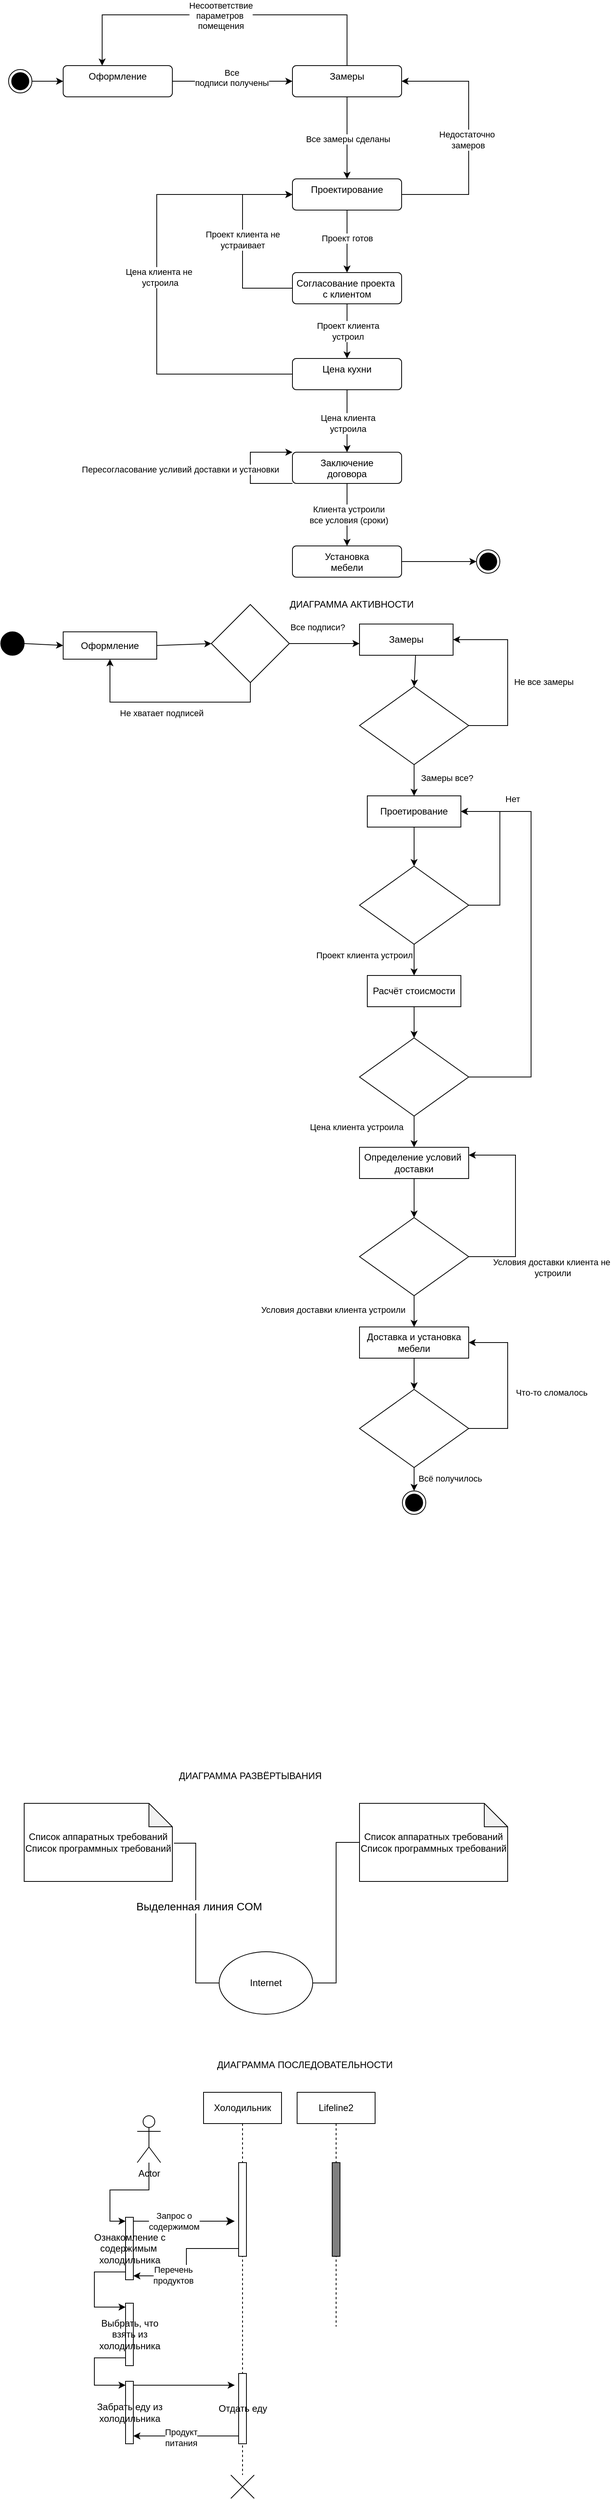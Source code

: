 <mxfile version="24.2.3" type="device">
  <diagram name="Page-1" id="kabk_ZEGPfQJeZm6SthF">
    <mxGraphModel dx="1195" dy="650" grid="1" gridSize="10" guides="1" tooltips="1" connect="1" arrows="1" fold="1" page="1" pageScale="1" pageWidth="827" pageHeight="1169" math="0" shadow="0">
      <root>
        <mxCell id="0" />
        <mxCell id="1" parent="0" />
        <mxCell id="x63BE_PiIi5GWKOGyx0I-18" style="edgeStyle=none;rounded=0;orthogonalLoop=1;jettySize=auto;html=1;exitX=1;exitY=0.5;exitDx=0;exitDy=0;entryX=0;entryY=0.5;entryDx=0;entryDy=0;" parent="1" source="x63BE_PiIi5GWKOGyx0I-16" target="x63BE_PiIi5GWKOGyx0I-17" edge="1">
          <mxGeometry relative="1" as="geometry" />
        </mxCell>
        <mxCell id="x63BE_PiIi5GWKOGyx0I-16" value="" style="ellipse;html=1;shape=endState;fillColor=strokeColor;" parent="1" vertex="1">
          <mxGeometry x="50" y="160" width="30" height="30" as="geometry" />
        </mxCell>
        <mxCell id="x63BE_PiIi5GWKOGyx0I-20" style="edgeStyle=none;rounded=0;orthogonalLoop=1;jettySize=auto;html=1;exitX=1;exitY=0.5;exitDx=0;exitDy=0;entryX=0;entryY=0.5;entryDx=0;entryDy=0;" parent="1" source="x63BE_PiIi5GWKOGyx0I-17" target="x63BE_PiIi5GWKOGyx0I-19" edge="1">
          <mxGeometry relative="1" as="geometry" />
        </mxCell>
        <mxCell id="x63BE_PiIi5GWKOGyx0I-21" value="Все&lt;div&gt;подписи получены&lt;/div&gt;&lt;div&gt;&lt;br&gt;&lt;/div&gt;" style="edgeLabel;html=1;align=center;verticalAlign=middle;resizable=0;points=[];" parent="x63BE_PiIi5GWKOGyx0I-20" vertex="1" connectable="0">
          <mxGeometry x="-0.018" y="-2" relative="1" as="geometry">
            <mxPoint as="offset" />
          </mxGeometry>
        </mxCell>
        <mxCell id="x63BE_PiIi5GWKOGyx0I-17" value="Оформление" style="html=1;align=center;verticalAlign=top;rounded=1;absoluteArcSize=1;arcSize=10;dashed=0;whiteSpace=wrap;" parent="1" vertex="1">
          <mxGeometry x="120" y="155" width="140" height="40" as="geometry" />
        </mxCell>
        <mxCell id="x63BE_PiIi5GWKOGyx0I-22" style="edgeStyle=none;rounded=0;orthogonalLoop=1;jettySize=auto;html=1;exitX=0.5;exitY=0;exitDx=0;exitDy=0;entryX=0.357;entryY=0;entryDx=0;entryDy=0;entryPerimeter=0;" parent="1" source="x63BE_PiIi5GWKOGyx0I-19" target="x63BE_PiIi5GWKOGyx0I-17" edge="1">
          <mxGeometry relative="1" as="geometry">
            <mxPoint x="170" y="150" as="targetPoint" />
            <Array as="points">
              <mxPoint x="484" y="90" />
              <mxPoint x="170" y="90" />
            </Array>
          </mxGeometry>
        </mxCell>
        <mxCell id="x63BE_PiIi5GWKOGyx0I-23" value="Несоответствие&lt;div&gt;параметров&amp;nbsp;&lt;/div&gt;&lt;div&gt;помещения&lt;/div&gt;" style="edgeLabel;html=1;align=center;verticalAlign=middle;resizable=0;points=[];" parent="x63BE_PiIi5GWKOGyx0I-22" vertex="1" connectable="0">
          <mxGeometry x="0.025" y="1" relative="1" as="geometry">
            <mxPoint as="offset" />
          </mxGeometry>
        </mxCell>
        <mxCell id="x63BE_PiIi5GWKOGyx0I-19" value="Замеры" style="html=1;align=center;verticalAlign=top;rounded=1;absoluteArcSize=1;arcSize=10;dashed=0;whiteSpace=wrap;" parent="1" vertex="1">
          <mxGeometry x="414" y="155" width="140" height="40" as="geometry" />
        </mxCell>
        <mxCell id="x63BE_PiIi5GWKOGyx0I-24" value="Проектирование" style="html=1;align=center;verticalAlign=top;rounded=1;absoluteArcSize=1;arcSize=10;dashed=0;whiteSpace=wrap;" parent="1" vertex="1">
          <mxGeometry x="414" y="300" width="140" height="40" as="geometry" />
        </mxCell>
        <mxCell id="x63BE_PiIi5GWKOGyx0I-26" value="" style="endArrow=classic;html=1;rounded=0;entryX=0.5;entryY=0;entryDx=0;entryDy=0;exitX=0.5;exitY=1;exitDx=0;exitDy=0;" parent="1" source="x63BE_PiIi5GWKOGyx0I-19" target="x63BE_PiIi5GWKOGyx0I-24" edge="1">
          <mxGeometry width="50" height="50" relative="1" as="geometry">
            <mxPoint x="390" y="230" as="sourcePoint" />
            <mxPoint x="440" y="180" as="targetPoint" />
          </mxGeometry>
        </mxCell>
        <mxCell id="x63BE_PiIi5GWKOGyx0I-27" value="Все замеры сделаны" style="edgeLabel;html=1;align=center;verticalAlign=middle;resizable=0;points=[];" parent="x63BE_PiIi5GWKOGyx0I-26" vertex="1" connectable="0">
          <mxGeometry x="0.029" y="1" relative="1" as="geometry">
            <mxPoint as="offset" />
          </mxGeometry>
        </mxCell>
        <mxCell id="x63BE_PiIi5GWKOGyx0I-28" value="" style="endArrow=classic;html=1;rounded=0;exitX=1;exitY=0.5;exitDx=0;exitDy=0;entryX=1;entryY=0.5;entryDx=0;entryDy=0;" parent="1" source="x63BE_PiIi5GWKOGyx0I-24" target="x63BE_PiIi5GWKOGyx0I-19" edge="1">
          <mxGeometry width="50" height="50" relative="1" as="geometry">
            <mxPoint x="390" y="230" as="sourcePoint" />
            <mxPoint x="640" y="320" as="targetPoint" />
            <Array as="points">
              <mxPoint x="640" y="320" />
              <mxPoint x="640" y="175" />
            </Array>
          </mxGeometry>
        </mxCell>
        <mxCell id="x63BE_PiIi5GWKOGyx0I-29" value="Недостаточно&amp;nbsp;&lt;div&gt;замеров&lt;/div&gt;" style="edgeLabel;html=1;align=center;verticalAlign=middle;resizable=0;points=[];" parent="x63BE_PiIi5GWKOGyx0I-28" vertex="1" connectable="0">
          <mxGeometry x="-0.016" y="1" relative="1" as="geometry">
            <mxPoint as="offset" />
          </mxGeometry>
        </mxCell>
        <mxCell id="x63BE_PiIi5GWKOGyx0I-30" value="Согласование проекта&amp;nbsp;&lt;div&gt;с клиентом&lt;/div&gt;" style="html=1;align=center;verticalAlign=top;rounded=1;absoluteArcSize=1;arcSize=10;dashed=0;whiteSpace=wrap;" parent="1" vertex="1">
          <mxGeometry x="414" y="420" width="140" height="40" as="geometry" />
        </mxCell>
        <mxCell id="x63BE_PiIi5GWKOGyx0I-31" value="" style="endArrow=classic;html=1;rounded=0;exitX=0.5;exitY=1;exitDx=0;exitDy=0;entryX=0.5;entryY=0;entryDx=0;entryDy=0;" parent="1" source="x63BE_PiIi5GWKOGyx0I-24" target="x63BE_PiIi5GWKOGyx0I-30" edge="1">
          <mxGeometry width="50" height="50" relative="1" as="geometry">
            <mxPoint x="390" y="230" as="sourcePoint" />
            <mxPoint x="440" y="180" as="targetPoint" />
          </mxGeometry>
        </mxCell>
        <mxCell id="x63BE_PiIi5GWKOGyx0I-32" value="Проект готов" style="edgeLabel;html=1;align=center;verticalAlign=middle;resizable=0;points=[];" parent="x63BE_PiIi5GWKOGyx0I-31" vertex="1" connectable="0">
          <mxGeometry x="-0.1" relative="1" as="geometry">
            <mxPoint as="offset" />
          </mxGeometry>
        </mxCell>
        <mxCell id="x63BE_PiIi5GWKOGyx0I-33" value="" style="endArrow=classic;html=1;rounded=0;exitX=0;exitY=0.5;exitDx=0;exitDy=0;entryX=0;entryY=0.5;entryDx=0;entryDy=0;" parent="1" source="x63BE_PiIi5GWKOGyx0I-30" target="x63BE_PiIi5GWKOGyx0I-24" edge="1">
          <mxGeometry width="50" height="50" relative="1" as="geometry">
            <mxPoint x="390" y="230" as="sourcePoint" />
            <mxPoint x="440" y="180" as="targetPoint" />
            <Array as="points">
              <mxPoint x="350" y="440" />
              <mxPoint x="350" y="320" />
            </Array>
          </mxGeometry>
        </mxCell>
        <mxCell id="x63BE_PiIi5GWKOGyx0I-34" value="Проект клиента не&lt;div&gt;устраивает&lt;/div&gt;" style="edgeLabel;html=1;align=center;verticalAlign=middle;resizable=0;points=[];" parent="x63BE_PiIi5GWKOGyx0I-33" vertex="1" connectable="0">
          <mxGeometry x="0.016" relative="1" as="geometry">
            <mxPoint as="offset" />
          </mxGeometry>
        </mxCell>
        <mxCell id="x63BE_PiIi5GWKOGyx0I-35" value="Цена кухни" style="html=1;align=center;verticalAlign=top;rounded=1;absoluteArcSize=1;arcSize=10;dashed=0;whiteSpace=wrap;" parent="1" vertex="1">
          <mxGeometry x="414" y="530" width="140" height="40" as="geometry" />
        </mxCell>
        <mxCell id="x63BE_PiIi5GWKOGyx0I-36" value="" style="endArrow=classic;html=1;rounded=0;exitX=0.5;exitY=1;exitDx=0;exitDy=0;entryX=0.5;entryY=0;entryDx=0;entryDy=0;" parent="1" source="x63BE_PiIi5GWKOGyx0I-30" target="x63BE_PiIi5GWKOGyx0I-35" edge="1">
          <mxGeometry width="50" height="50" relative="1" as="geometry">
            <mxPoint x="390" y="430" as="sourcePoint" />
            <mxPoint x="440" y="380" as="targetPoint" />
          </mxGeometry>
        </mxCell>
        <mxCell id="x63BE_PiIi5GWKOGyx0I-37" value="Проект клиента&lt;div&gt;устроил&lt;/div&gt;" style="edgeLabel;html=1;align=center;verticalAlign=middle;resizable=0;points=[];" parent="x63BE_PiIi5GWKOGyx0I-36" vertex="1" connectable="0">
          <mxGeometry y="1" relative="1" as="geometry">
            <mxPoint as="offset" />
          </mxGeometry>
        </mxCell>
        <mxCell id="x63BE_PiIi5GWKOGyx0I-38" value="" style="endArrow=classic;html=1;rounded=0;exitX=0;exitY=0.5;exitDx=0;exitDy=0;entryX=0;entryY=0.5;entryDx=0;entryDy=0;" parent="1" source="x63BE_PiIi5GWKOGyx0I-35" target="x63BE_PiIi5GWKOGyx0I-24" edge="1">
          <mxGeometry width="50" height="50" relative="1" as="geometry">
            <mxPoint x="244" y="570" as="sourcePoint" />
            <mxPoint x="240" y="340" as="targetPoint" />
            <Array as="points">
              <mxPoint x="240" y="550" />
              <mxPoint x="240" y="320" />
            </Array>
          </mxGeometry>
        </mxCell>
        <mxCell id="x63BE_PiIi5GWKOGyx0I-39" value="Цена клиента не&amp;nbsp;&lt;div&gt;устроила&lt;/div&gt;" style="edgeLabel;html=1;align=center;verticalAlign=middle;resizable=0;points=[];" parent="x63BE_PiIi5GWKOGyx0I-38" vertex="1" connectable="0">
          <mxGeometry x="0.031" y="-4" relative="1" as="geometry">
            <mxPoint as="offset" />
          </mxGeometry>
        </mxCell>
        <mxCell id="x63BE_PiIi5GWKOGyx0I-40" value="Заключение&lt;div&gt;договора&lt;/div&gt;" style="html=1;align=center;verticalAlign=top;rounded=1;absoluteArcSize=1;arcSize=10;dashed=0;whiteSpace=wrap;" parent="1" vertex="1">
          <mxGeometry x="414" y="650" width="140" height="40" as="geometry" />
        </mxCell>
        <mxCell id="x63BE_PiIi5GWKOGyx0I-41" value="" style="endArrow=classic;html=1;rounded=0;exitX=0.5;exitY=1;exitDx=0;exitDy=0;entryX=0.5;entryY=0;entryDx=0;entryDy=0;" parent="1" source="x63BE_PiIi5GWKOGyx0I-35" target="x63BE_PiIi5GWKOGyx0I-40" edge="1">
          <mxGeometry width="50" height="50" relative="1" as="geometry">
            <mxPoint x="390" y="430" as="sourcePoint" />
            <mxPoint x="440" y="380" as="targetPoint" />
          </mxGeometry>
        </mxCell>
        <mxCell id="x63BE_PiIi5GWKOGyx0I-42" value="Цена клиента&lt;div&gt;устроила&lt;/div&gt;" style="edgeLabel;html=1;align=center;verticalAlign=middle;resizable=0;points=[];" parent="x63BE_PiIi5GWKOGyx0I-41" vertex="1" connectable="0">
          <mxGeometry x="0.067" y="1" relative="1" as="geometry">
            <mxPoint as="offset" />
          </mxGeometry>
        </mxCell>
        <mxCell id="x63BE_PiIi5GWKOGyx0I-43" value="Установка&lt;div&gt;мебели&lt;/div&gt;" style="html=1;align=center;verticalAlign=top;rounded=1;absoluteArcSize=1;arcSize=10;dashed=0;whiteSpace=wrap;" parent="1" vertex="1">
          <mxGeometry x="414" y="770" width="140" height="40" as="geometry" />
        </mxCell>
        <mxCell id="x63BE_PiIi5GWKOGyx0I-44" value="" style="endArrow=classic;html=1;rounded=0;exitX=0.5;exitY=1;exitDx=0;exitDy=0;entryX=0.5;entryY=0;entryDx=0;entryDy=0;" parent="1" source="x63BE_PiIi5GWKOGyx0I-40" target="x63BE_PiIi5GWKOGyx0I-43" edge="1">
          <mxGeometry width="50" height="50" relative="1" as="geometry">
            <mxPoint x="390" y="630" as="sourcePoint" />
            <mxPoint x="440" y="580" as="targetPoint" />
          </mxGeometry>
        </mxCell>
        <mxCell id="x63BE_PiIi5GWKOGyx0I-47" value="Клиента устроили&lt;div&gt;все условия (сроки)&lt;/div&gt;" style="edgeLabel;html=1;align=center;verticalAlign=middle;resizable=0;points=[];" parent="x63BE_PiIi5GWKOGyx0I-44" vertex="1" connectable="0">
          <mxGeometry y="2" relative="1" as="geometry">
            <mxPoint as="offset" />
          </mxGeometry>
        </mxCell>
        <mxCell id="x63BE_PiIi5GWKOGyx0I-46" value="" style="endArrow=classic;html=1;rounded=0;exitX=1;exitY=0.5;exitDx=0;exitDy=0;entryX=0;entryY=0.5;entryDx=0;entryDy=0;" parent="1" source="x63BE_PiIi5GWKOGyx0I-43" edge="1">
          <mxGeometry width="50" height="50" relative="1" as="geometry">
            <mxPoint x="390" y="530" as="sourcePoint" />
            <mxPoint x="650" y="790" as="targetPoint" />
          </mxGeometry>
        </mxCell>
        <mxCell id="x63BE_PiIi5GWKOGyx0I-48" value="" style="endArrow=classic;html=1;rounded=0;entryX=0;entryY=0;entryDx=0;entryDy=0;exitX=0;exitY=1;exitDx=0;exitDy=0;" parent="1" source="x63BE_PiIi5GWKOGyx0I-40" target="x63BE_PiIi5GWKOGyx0I-40" edge="1">
          <mxGeometry width="50" height="50" relative="1" as="geometry">
            <mxPoint x="410" y="680" as="sourcePoint" />
            <mxPoint x="384" y="670" as="targetPoint" />
            <Array as="points">
              <mxPoint x="360" y="690" />
              <mxPoint x="360" y="650" />
            </Array>
          </mxGeometry>
        </mxCell>
        <mxCell id="x63BE_PiIi5GWKOGyx0I-49" value="Пересогласование усливий доставки и установки" style="edgeLabel;html=1;align=center;verticalAlign=middle;resizable=0;points=[];" parent="x63BE_PiIi5GWKOGyx0I-48" vertex="1" connectable="0">
          <mxGeometry x="-0.016" y="-2" relative="1" as="geometry">
            <mxPoint x="-92" y="1" as="offset" />
          </mxGeometry>
        </mxCell>
        <mxCell id="x63BE_PiIi5GWKOGyx0I-53" style="edgeStyle=none;rounded=0;orthogonalLoop=1;jettySize=auto;html=1;exitX=1;exitY=0.5;exitDx=0;exitDy=0;entryX=0;entryY=0.5;entryDx=0;entryDy=0;" parent="1" source="x63BE_PiIi5GWKOGyx0I-50" target="x63BE_PiIi5GWKOGyx0I-76" edge="1">
          <mxGeometry relative="1" as="geometry">
            <mxPoint x="110" y="895" as="targetPoint" />
          </mxGeometry>
        </mxCell>
        <mxCell id="x63BE_PiIi5GWKOGyx0I-50" value="" style="ellipse;fillColor=strokeColor;html=1;" parent="1" vertex="1">
          <mxGeometry x="40" y="880" width="30" height="30" as="geometry" />
        </mxCell>
        <mxCell id="x63BE_PiIi5GWKOGyx0I-51" value="" style="ellipse;html=1;shape=endState;fillColor=strokeColor;" parent="1" vertex="1">
          <mxGeometry x="650" y="775" width="30" height="30" as="geometry" />
        </mxCell>
        <mxCell id="x63BE_PiIi5GWKOGyx0I-67" style="edgeStyle=none;rounded=0;orthogonalLoop=1;jettySize=auto;html=1;exitX=1;exitY=0.5;exitDx=0;exitDy=0;entryX=0;entryY=0.5;entryDx=0;entryDy=0;" parent="1" source="x63BE_PiIi5GWKOGyx0I-76" target="x63BE_PiIi5GWKOGyx0I-65" edge="1">
          <mxGeometry relative="1" as="geometry">
            <mxPoint x="250" y="895" as="sourcePoint" />
          </mxGeometry>
        </mxCell>
        <mxCell id="x63BE_PiIi5GWKOGyx0I-59" style="edgeStyle=none;rounded=0;orthogonalLoop=1;jettySize=auto;html=1;exitX=0.6;exitY=0.95;exitDx=0;exitDy=0;entryX=0.5;entryY=0;entryDx=0;entryDy=0;exitPerimeter=0;" parent="1" source="x63BE_PiIi5GWKOGyx0I-73" target="x63BE_PiIi5GWKOGyx0I-58" edge="1">
          <mxGeometry relative="1" as="geometry">
            <mxPoint x="570" y="915" as="sourcePoint" />
          </mxGeometry>
        </mxCell>
        <mxCell id="x63BE_PiIi5GWKOGyx0I-61" style="edgeStyle=none;rounded=0;orthogonalLoop=1;jettySize=auto;html=1;exitX=1;exitY=0.5;exitDx=0;exitDy=0;entryX=1;entryY=0.5;entryDx=0;entryDy=0;" parent="1" source="x63BE_PiIi5GWKOGyx0I-58" target="x63BE_PiIi5GWKOGyx0I-73" edge="1">
          <mxGeometry relative="1" as="geometry">
            <mxPoint x="640" y="895" as="targetPoint" />
            <mxPoint x="640" y="990" as="sourcePoint" />
            <Array as="points">
              <mxPoint x="690" y="1000" />
              <mxPoint x="690" y="890" />
            </Array>
          </mxGeometry>
        </mxCell>
        <mxCell id="x63BE_PiIi5GWKOGyx0I-58" value="" style="rhombus;" parent="1" vertex="1">
          <mxGeometry x="500" y="950" width="140" height="100" as="geometry" />
        </mxCell>
        <mxCell id="x63BE_PiIi5GWKOGyx0I-62" value="Все подписи?" style="edgeLabel;html=1;align=center;verticalAlign=middle;resizable=0;points=[];" parent="1" vertex="1" connectable="0">
          <mxGeometry x="430" y="880" as="geometry">
            <mxPoint x="16" y="-6" as="offset" />
          </mxGeometry>
        </mxCell>
        <mxCell id="x63BE_PiIi5GWKOGyx0I-65" value="" style="rhombus;" parent="1" vertex="1">
          <mxGeometry x="310" y="845" width="100" height="100" as="geometry" />
        </mxCell>
        <mxCell id="x63BE_PiIi5GWKOGyx0I-66" value="" style="endArrow=classic;html=1;rounded=0;exitX=0.5;exitY=1;exitDx=0;exitDy=0;entryX=0.5;entryY=1;entryDx=0;entryDy=0;" parent="1" source="x63BE_PiIi5GWKOGyx0I-65" edge="1">
          <mxGeometry width="50" height="50" relative="1" as="geometry">
            <mxPoint x="390" y="730" as="sourcePoint" />
            <mxPoint x="180" y="915" as="targetPoint" />
            <Array as="points">
              <mxPoint x="360" y="970" />
              <mxPoint x="180" y="970" />
            </Array>
          </mxGeometry>
        </mxCell>
        <mxCell id="x63BE_PiIi5GWKOGyx0I-68" value="" style="endArrow=classic;html=1;rounded=0;exitX=1;exitY=0.5;exitDx=0;exitDy=0;entryX=0;entryY=0.5;entryDx=0;entryDy=0;" parent="1" source="x63BE_PiIi5GWKOGyx0I-65" edge="1">
          <mxGeometry width="50" height="50" relative="1" as="geometry">
            <mxPoint x="390" y="730" as="sourcePoint" />
            <mxPoint x="500" y="895" as="targetPoint" />
          </mxGeometry>
        </mxCell>
        <mxCell id="x63BE_PiIi5GWKOGyx0I-69" value="Не все замеры" style="edgeLabel;html=1;align=center;verticalAlign=middle;resizable=0;points=[];" parent="1" vertex="1" connectable="0">
          <mxGeometry x="720" y="950" as="geometry">
            <mxPoint x="16" y="-6" as="offset" />
          </mxGeometry>
        </mxCell>
        <mxCell id="x63BE_PiIi5GWKOGyx0I-70" value="Не хватает подписей" style="edgeLabel;html=1;align=center;verticalAlign=middle;resizable=0;points=[];" parent="1" vertex="1" connectable="0">
          <mxGeometry x="230" y="990" as="geometry">
            <mxPoint x="16" y="-6" as="offset" />
          </mxGeometry>
        </mxCell>
        <mxCell id="x63BE_PiIi5GWKOGyx0I-72" value="Проетирование" style="rounded=0;whiteSpace=wrap;html=1;" parent="1" vertex="1">
          <mxGeometry x="510" y="1090" width="120" height="40" as="geometry" />
        </mxCell>
        <mxCell id="x63BE_PiIi5GWKOGyx0I-73" value="Замеры" style="rounded=0;whiteSpace=wrap;html=1;" parent="1" vertex="1">
          <mxGeometry x="500" y="870" width="120" height="40" as="geometry" />
        </mxCell>
        <mxCell id="x63BE_PiIi5GWKOGyx0I-75" style="edgeStyle=none;rounded=0;orthogonalLoop=1;jettySize=auto;html=1;exitX=1;exitY=0.5;exitDx=0;exitDy=0;" parent="1" source="x63BE_PiIi5GWKOGyx0I-73" target="x63BE_PiIi5GWKOGyx0I-73" edge="1">
          <mxGeometry relative="1" as="geometry" />
        </mxCell>
        <mxCell id="x63BE_PiIi5GWKOGyx0I-76" value="Оформление" style="rounded=0;whiteSpace=wrap;html=1;" parent="1" vertex="1">
          <mxGeometry x="120" y="880" width="120" height="35" as="geometry" />
        </mxCell>
        <mxCell id="x63BE_PiIi5GWKOGyx0I-77" value="" style="endArrow=classic;html=1;rounded=0;exitX=0.5;exitY=1;exitDx=0;exitDy=0;" parent="1" source="x63BE_PiIi5GWKOGyx0I-58" target="x63BE_PiIi5GWKOGyx0I-72" edge="1">
          <mxGeometry width="50" height="50" relative="1" as="geometry">
            <mxPoint x="390" y="1030" as="sourcePoint" />
            <mxPoint x="440" y="980" as="targetPoint" />
          </mxGeometry>
        </mxCell>
        <mxCell id="x63BE_PiIi5GWKOGyx0I-78" value="" style="rhombus;" parent="1" vertex="1">
          <mxGeometry x="500" y="1180" width="140" height="100" as="geometry" />
        </mxCell>
        <mxCell id="x63BE_PiIi5GWKOGyx0I-79" value="" style="endArrow=classic;html=1;rounded=0;exitX=0.5;exitY=1;exitDx=0;exitDy=0;entryX=0.5;entryY=0;entryDx=0;entryDy=0;" parent="1" source="x63BE_PiIi5GWKOGyx0I-72" target="x63BE_PiIi5GWKOGyx0I-78" edge="1">
          <mxGeometry width="50" height="50" relative="1" as="geometry">
            <mxPoint x="390" y="1030" as="sourcePoint" />
            <mxPoint x="440" y="980" as="targetPoint" />
          </mxGeometry>
        </mxCell>
        <mxCell id="x63BE_PiIi5GWKOGyx0I-80" style="edgeStyle=none;rounded=0;orthogonalLoop=1;jettySize=auto;html=1;exitX=1;exitY=0.5;exitDx=0;exitDy=0;entryX=1;entryY=0.5;entryDx=0;entryDy=0;" parent="1" source="x63BE_PiIi5GWKOGyx0I-78" target="x63BE_PiIi5GWKOGyx0I-72" edge="1">
          <mxGeometry relative="1" as="geometry">
            <mxPoint x="630" y="900" as="targetPoint" />
            <mxPoint x="650" y="1010" as="sourcePoint" />
            <Array as="points">
              <mxPoint x="680" y="1230" />
              <mxPoint x="680" y="1110" />
            </Array>
          </mxGeometry>
        </mxCell>
        <mxCell id="x63BE_PiIi5GWKOGyx0I-81" value="Нет" style="edgeLabel;html=1;align=center;verticalAlign=middle;resizable=0;points=[];" parent="1" vertex="1" connectable="0">
          <mxGeometry x="680" y="1100" as="geometry">
            <mxPoint x="16" y="-6" as="offset" />
          </mxGeometry>
        </mxCell>
        <mxCell id="x63BE_PiIi5GWKOGyx0I-82" value="Расчёт стоисмости" style="rounded=0;whiteSpace=wrap;html=1;" parent="1" vertex="1">
          <mxGeometry x="510" y="1320" width="120" height="40" as="geometry" />
        </mxCell>
        <mxCell id="x63BE_PiIi5GWKOGyx0I-84" value="Проект клиента устроил" style="edgeLabel;html=1;align=center;verticalAlign=middle;resizable=0;points=[];" parent="1" vertex="1" connectable="0">
          <mxGeometry x="490" y="1300" as="geometry">
            <mxPoint x="16" y="-6" as="offset" />
          </mxGeometry>
        </mxCell>
        <mxCell id="x63BE_PiIi5GWKOGyx0I-85" value="" style="endArrow=classic;html=1;rounded=0;exitX=0.5;exitY=1;exitDx=0;exitDy=0;entryX=0.5;entryY=0;entryDx=0;entryDy=0;" parent="1" source="x63BE_PiIi5GWKOGyx0I-78" target="x63BE_PiIi5GWKOGyx0I-82" edge="1">
          <mxGeometry width="50" height="50" relative="1" as="geometry">
            <mxPoint x="390" y="1230" as="sourcePoint" />
            <mxPoint x="440" y="1180" as="targetPoint" />
          </mxGeometry>
        </mxCell>
        <mxCell id="x63BE_PiIi5GWKOGyx0I-86" value="" style="rhombus;" parent="1" vertex="1">
          <mxGeometry x="500" y="1400" width="140" height="100" as="geometry" />
        </mxCell>
        <mxCell id="x63BE_PiIi5GWKOGyx0I-87" value="" style="endArrow=classic;html=1;rounded=0;exitX=0.5;exitY=1;exitDx=0;exitDy=0;entryX=0.5;entryY=0;entryDx=0;entryDy=0;" parent="1" source="x63BE_PiIi5GWKOGyx0I-82" target="x63BE_PiIi5GWKOGyx0I-86" edge="1">
          <mxGeometry width="50" height="50" relative="1" as="geometry">
            <mxPoint x="390" y="1230" as="sourcePoint" />
            <mxPoint x="440" y="1180" as="targetPoint" />
          </mxGeometry>
        </mxCell>
        <mxCell id="x63BE_PiIi5GWKOGyx0I-88" value="" style="endArrow=classic;html=1;rounded=0;exitX=1;exitY=0.5;exitDx=0;exitDy=0;entryX=1;entryY=0.5;entryDx=0;entryDy=0;" parent="1" source="x63BE_PiIi5GWKOGyx0I-86" target="x63BE_PiIi5GWKOGyx0I-72" edge="1">
          <mxGeometry width="50" height="50" relative="1" as="geometry">
            <mxPoint x="390" y="1230" as="sourcePoint" />
            <mxPoint x="440" y="1180" as="targetPoint" />
            <Array as="points">
              <mxPoint x="720" y="1450" />
              <mxPoint x="720" y="1110" />
            </Array>
          </mxGeometry>
        </mxCell>
        <mxCell id="x63BE_PiIi5GWKOGyx0I-89" value="Определение условий&amp;nbsp;&lt;div&gt;доставки&lt;/div&gt;" style="rounded=0;whiteSpace=wrap;html=1;" parent="1" vertex="1">
          <mxGeometry x="500" y="1540" width="140" height="40" as="geometry" />
        </mxCell>
        <mxCell id="x63BE_PiIi5GWKOGyx0I-90" value="" style="endArrow=classic;html=1;rounded=0;exitX=0.5;exitY=1;exitDx=0;exitDy=0;entryX=0.5;entryY=0;entryDx=0;entryDy=0;" parent="1" source="x63BE_PiIi5GWKOGyx0I-86" target="x63BE_PiIi5GWKOGyx0I-89" edge="1">
          <mxGeometry width="50" height="50" relative="1" as="geometry">
            <mxPoint x="390" y="1330" as="sourcePoint" />
            <mxPoint x="440" y="1280" as="targetPoint" />
          </mxGeometry>
        </mxCell>
        <mxCell id="x63BE_PiIi5GWKOGyx0I-92" value="" style="rhombus;" parent="1" vertex="1">
          <mxGeometry x="500" y="1630" width="140" height="100" as="geometry" />
        </mxCell>
        <mxCell id="x63BE_PiIi5GWKOGyx0I-93" value="" style="endArrow=classic;html=1;rounded=0;exitX=0.5;exitY=1;exitDx=0;exitDy=0;entryX=0.5;entryY=0;entryDx=0;entryDy=0;" parent="1" source="x63BE_PiIi5GWKOGyx0I-89" target="x63BE_PiIi5GWKOGyx0I-92" edge="1">
          <mxGeometry width="50" height="50" relative="1" as="geometry">
            <mxPoint x="390" y="1530" as="sourcePoint" />
            <mxPoint x="440" y="1480" as="targetPoint" />
          </mxGeometry>
        </mxCell>
        <mxCell id="x63BE_PiIi5GWKOGyx0I-95" value="" style="endArrow=classic;html=1;rounded=0;exitX=1;exitY=0.5;exitDx=0;exitDy=0;entryX=1;entryY=0.25;entryDx=0;entryDy=0;" parent="1" source="x63BE_PiIi5GWKOGyx0I-92" target="x63BE_PiIi5GWKOGyx0I-89" edge="1">
          <mxGeometry width="50" height="50" relative="1" as="geometry">
            <mxPoint x="390" y="1530" as="sourcePoint" />
            <mxPoint x="440" y="1480" as="targetPoint" />
            <Array as="points">
              <mxPoint x="700" y="1680" />
              <mxPoint x="700" y="1550" />
            </Array>
          </mxGeometry>
        </mxCell>
        <mxCell id="x63BE_PiIi5GWKOGyx0I-97" value="Доставка и установка мебели" style="rounded=0;whiteSpace=wrap;html=1;" parent="1" vertex="1">
          <mxGeometry x="500" y="1770" width="140" height="40" as="geometry" />
        </mxCell>
        <mxCell id="x63BE_PiIi5GWKOGyx0I-98" value="" style="endArrow=classic;html=1;rounded=0;exitX=0.5;exitY=1;exitDx=0;exitDy=0;entryX=0.5;entryY=0;entryDx=0;entryDy=0;" parent="1" source="x63BE_PiIi5GWKOGyx0I-92" target="x63BE_PiIi5GWKOGyx0I-97" edge="1">
          <mxGeometry width="50" height="50" relative="1" as="geometry">
            <mxPoint x="390" y="1630" as="sourcePoint" />
            <mxPoint x="440" y="1580" as="targetPoint" />
          </mxGeometry>
        </mxCell>
        <mxCell id="x63BE_PiIi5GWKOGyx0I-99" value="" style="rhombus;" parent="1" vertex="1">
          <mxGeometry x="500" y="1850" width="140" height="100" as="geometry" />
        </mxCell>
        <mxCell id="x63BE_PiIi5GWKOGyx0I-100" value="" style="endArrow=classic;html=1;rounded=0;exitX=0.5;exitY=1;exitDx=0;exitDy=0;entryX=0.5;entryY=0;entryDx=0;entryDy=0;" parent="1" source="x63BE_PiIi5GWKOGyx0I-97" target="x63BE_PiIi5GWKOGyx0I-99" edge="1">
          <mxGeometry width="50" height="50" relative="1" as="geometry">
            <mxPoint x="390" y="1830" as="sourcePoint" />
            <mxPoint x="440" y="1780" as="targetPoint" />
          </mxGeometry>
        </mxCell>
        <mxCell id="x63BE_PiIi5GWKOGyx0I-101" value="" style="ellipse;html=1;shape=endState;fillColor=strokeColor;" parent="1" vertex="1">
          <mxGeometry x="555" y="1980" width="30" height="30" as="geometry" />
        </mxCell>
        <mxCell id="x63BE_PiIi5GWKOGyx0I-102" value="" style="endArrow=classic;html=1;rounded=0;exitX=0.5;exitY=1;exitDx=0;exitDy=0;exitPerimeter=0;entryX=0.5;entryY=0;entryDx=0;entryDy=0;" parent="1" source="x63BE_PiIi5GWKOGyx0I-99" target="x63BE_PiIi5GWKOGyx0I-101" edge="1">
          <mxGeometry width="50" height="50" relative="1" as="geometry">
            <mxPoint x="390" y="1830" as="sourcePoint" />
            <mxPoint x="440" y="1780" as="targetPoint" />
          </mxGeometry>
        </mxCell>
        <mxCell id="x63BE_PiIi5GWKOGyx0I-103" value="Всё получилось" style="edgeLabel;html=1;align=center;verticalAlign=middle;resizable=0;points=[];" parent="1" vertex="1" connectable="0">
          <mxGeometry x="600" y="1970" as="geometry">
            <mxPoint x="16" y="-6" as="offset" />
          </mxGeometry>
        </mxCell>
        <mxCell id="x63BE_PiIi5GWKOGyx0I-104" value="" style="endArrow=classic;html=1;rounded=0;exitX=1;exitY=0.5;exitDx=0;exitDy=0;entryX=1;entryY=0.5;entryDx=0;entryDy=0;" parent="1" source="x63BE_PiIi5GWKOGyx0I-99" target="x63BE_PiIi5GWKOGyx0I-97" edge="1">
          <mxGeometry width="50" height="50" relative="1" as="geometry">
            <mxPoint x="390" y="1830" as="sourcePoint" />
            <mxPoint x="440" y="1780" as="targetPoint" />
            <Array as="points">
              <mxPoint x="690" y="1900" />
              <mxPoint x="690" y="1790" />
            </Array>
          </mxGeometry>
        </mxCell>
        <mxCell id="x63BE_PiIi5GWKOGyx0I-106" value="Замеры все?" style="edgeLabel;html=1;align=center;verticalAlign=middle;resizable=0;points=[];" parent="1" vertex="1" connectable="0">
          <mxGeometry x="600" y="1070" as="geometry">
            <mxPoint x="12" y="-3" as="offset" />
          </mxGeometry>
        </mxCell>
        <mxCell id="x63BE_PiIi5GWKOGyx0I-107" value="Цена клиента устроила" style="edgeLabel;html=1;align=center;verticalAlign=middle;resizable=0;points=[];" parent="1" vertex="1" connectable="0">
          <mxGeometry x="480" y="1520" as="geometry">
            <mxPoint x="16" y="-6" as="offset" />
          </mxGeometry>
        </mxCell>
        <mxCell id="x63BE_PiIi5GWKOGyx0I-108" value="Условия доставки клиента устроили" style="edgeLabel;html=1;align=center;verticalAlign=middle;resizable=0;points=[];" parent="1" vertex="1" connectable="0">
          <mxGeometry x="450" y="1754" as="geometry">
            <mxPoint x="16" y="-6" as="offset" />
          </mxGeometry>
        </mxCell>
        <mxCell id="x63BE_PiIi5GWKOGyx0I-109" value="Условия доставки клиента не&lt;div&gt;&amp;nbsp;устроили&lt;/div&gt;" style="edgeLabel;html=1;align=center;verticalAlign=middle;resizable=0;points=[];" parent="1" vertex="1" connectable="0">
          <mxGeometry x="730" y="1700" as="geometry">
            <mxPoint x="16" y="-6" as="offset" />
          </mxGeometry>
        </mxCell>
        <mxCell id="x63BE_PiIi5GWKOGyx0I-110" value="Что-то сломалось" style="edgeLabel;html=1;align=center;verticalAlign=middle;resizable=0;points=[];" parent="1" vertex="1" connectable="0">
          <mxGeometry x="730" y="1860" as="geometry">
            <mxPoint x="16" y="-6" as="offset" />
          </mxGeometry>
        </mxCell>
        <mxCell id="7-csvIc4F3XjnpRCWbJV-1" value="Список аппаратных требований&lt;div&gt;Список программных требований&lt;/div&gt;" style="shape=note;whiteSpace=wrap;html=1;backgroundOutline=1;darkOpacity=0.05;" vertex="1" parent="1">
          <mxGeometry x="70" y="2380" width="190" height="100" as="geometry" />
        </mxCell>
        <mxCell id="7-csvIc4F3XjnpRCWbJV-2" value="Список аппаратных требований&lt;div&gt;Список программных требований&lt;/div&gt;" style="shape=note;whiteSpace=wrap;html=1;backgroundOutline=1;darkOpacity=0.05;" vertex="1" parent="1">
          <mxGeometry x="500" y="2380" width="190" height="100" as="geometry" />
        </mxCell>
        <mxCell id="7-csvIc4F3XjnpRCWbJV-4" style="edgeStyle=orthogonalEdgeStyle;rounded=0;orthogonalLoop=1;jettySize=auto;html=1;endArrow=none;endFill=0;entryX=1.011;entryY=0.51;entryDx=0;entryDy=0;entryPerimeter=0;exitX=0;exitY=0.5;exitDx=0;exitDy=0;" edge="1" parent="1" source="7-csvIc4F3XjnpRCWbJV-7" target="7-csvIc4F3XjnpRCWbJV-1">
          <mxGeometry relative="1" as="geometry">
            <mxPoint x="300" y="2430" as="targetPoint" />
            <Array as="points">
              <mxPoint x="290" y="2610" />
              <mxPoint x="290" y="2431" />
            </Array>
          </mxGeometry>
        </mxCell>
        <mxCell id="7-csvIc4F3XjnpRCWbJV-5" value="Text" style="edgeLabel;html=1;align=center;verticalAlign=middle;resizable=0;points=[];" vertex="1" connectable="0" parent="7-csvIc4F3XjnpRCWbJV-4">
          <mxGeometry x="0.088" y="-3" relative="1" as="geometry">
            <mxPoint as="offset" />
          </mxGeometry>
        </mxCell>
        <mxCell id="7-csvIc4F3XjnpRCWbJV-6" value="Выделенная линия COM" style="edgeLabel;html=1;align=center;verticalAlign=middle;resizable=0;points=[];fontSize=14;" vertex="1" connectable="0" parent="7-csvIc4F3XjnpRCWbJV-4">
          <mxGeometry x="0.08" y="-4" relative="1" as="geometry">
            <mxPoint as="offset" />
          </mxGeometry>
        </mxCell>
        <mxCell id="7-csvIc4F3XjnpRCWbJV-7" value="Internet" style="ellipse;whiteSpace=wrap;html=1;" vertex="1" parent="1">
          <mxGeometry x="320" y="2570" width="120" height="80" as="geometry" />
        </mxCell>
        <mxCell id="7-csvIc4F3XjnpRCWbJV-8" style="edgeStyle=orthogonalEdgeStyle;rounded=0;orthogonalLoop=1;jettySize=auto;html=1;entryX=0;entryY=0.5;entryDx=0;entryDy=0;entryPerimeter=0;endArrow=none;endFill=0;" edge="1" parent="1" source="7-csvIc4F3XjnpRCWbJV-7" target="7-csvIc4F3XjnpRCWbJV-2">
          <mxGeometry relative="1" as="geometry" />
        </mxCell>
        <mxCell id="7-csvIc4F3XjnpRCWbJV-10" value="Actor" style="shape=umlActor;verticalLabelPosition=bottom;verticalAlign=top;html=1;" vertex="1" parent="1">
          <mxGeometry x="215" y="2780" width="30" height="60" as="geometry" />
        </mxCell>
        <mxCell id="7-csvIc4F3XjnpRCWbJV-13" value="Lifeline2" style="shape=umlLifeline;perimeter=lifelinePerimeter;whiteSpace=wrap;html=1;container=1;dropTarget=0;collapsible=0;recursiveResize=0;outlineConnect=0;portConstraint=eastwest;newEdgeStyle={&quot;edgeStyle&quot;:&quot;elbowEdgeStyle&quot;,&quot;elbow&quot;:&quot;vertical&quot;,&quot;curved&quot;:0,&quot;rounded&quot;:0};" vertex="1" parent="1">
          <mxGeometry x="420" y="2750" width="100" height="300" as="geometry" />
        </mxCell>
        <mxCell id="7-csvIc4F3XjnpRCWbJV-14" value="" style="html=1;points=[[0,0,0,0,5],[0,1,0,0,-5],[1,0,0,0,5],[1,1,0,0,-5]];perimeter=orthogonalPerimeter;outlineConnect=0;targetShapes=umlLifeline;portConstraint=eastwest;newEdgeStyle={&quot;curved&quot;:0,&quot;rounded&quot;:0};fillColor=#808080;" vertex="1" parent="7-csvIc4F3XjnpRCWbJV-13">
          <mxGeometry x="45" y="90" width="10" height="120" as="geometry" />
        </mxCell>
        <mxCell id="7-csvIc4F3XjnpRCWbJV-15" value="Холодильник" style="shape=umlLifeline;perimeter=lifelinePerimeter;whiteSpace=wrap;html=1;container=1;dropTarget=0;collapsible=0;recursiveResize=0;outlineConnect=0;portConstraint=eastwest;newEdgeStyle={&quot;edgeStyle&quot;:&quot;elbowEdgeStyle&quot;,&quot;elbow&quot;:&quot;vertical&quot;,&quot;curved&quot;:0,&quot;rounded&quot;:0};" vertex="1" parent="1">
          <mxGeometry x="300" y="2750" width="100" height="360" as="geometry" />
        </mxCell>
        <mxCell id="7-csvIc4F3XjnpRCWbJV-16" value="" style="html=1;points=[[0,0,0,0,5],[0,1,0,0,-5],[1,0,0,0,5],[1,1,0,0,-5]];perimeter=orthogonalPerimeter;outlineConnect=0;targetShapes=umlLifeline;portConstraint=eastwest;newEdgeStyle={&quot;curved&quot;:0,&quot;rounded&quot;:0};" vertex="1" parent="7-csvIc4F3XjnpRCWbJV-15">
          <mxGeometry x="45" y="90" width="10" height="120" as="geometry" />
        </mxCell>
        <mxCell id="7-csvIc4F3XjnpRCWbJV-18" value="Ознакомление с&lt;div&gt;содержимым&amp;nbsp;&lt;/div&gt;&lt;div&gt;холодильника&lt;/div&gt;" style="html=1;points=[[0,0,0,0,5],[0,1,0,0,-5],[1,0,0,0,5],[1,1,0,0,-5]];perimeter=orthogonalPerimeter;outlineConnect=0;targetShapes=umlLifeline;portConstraint=eastwest;newEdgeStyle={&quot;curved&quot;:0,&quot;rounded&quot;:0};" vertex="1" parent="1">
          <mxGeometry x="200" y="2910" width="10" height="80" as="geometry" />
        </mxCell>
        <mxCell id="7-csvIc4F3XjnpRCWbJV-21" style="edgeStyle=orthogonalEdgeStyle;rounded=0;orthogonalLoop=1;jettySize=auto;html=1;entryX=0;entryY=0;entryDx=0;entryDy=5;entryPerimeter=0;" edge="1" parent="1" source="7-csvIc4F3XjnpRCWbJV-10" target="7-csvIc4F3XjnpRCWbJV-18">
          <mxGeometry relative="1" as="geometry" />
        </mxCell>
        <mxCell id="7-csvIc4F3XjnpRCWbJV-23" value="" style="endArrow=classic;startArrow=none;endFill=1;startFill=0;endSize=8;html=1;verticalAlign=bottom;labelBackgroundColor=none;rounded=0;exitX=1;exitY=0;exitDx=0;exitDy=5;exitPerimeter=0;" edge="1" parent="1" source="7-csvIc4F3XjnpRCWbJV-18">
          <mxGeometry width="160" relative="1" as="geometry">
            <mxPoint x="330" y="2900" as="sourcePoint" />
            <mxPoint x="340" y="2915" as="targetPoint" />
          </mxGeometry>
        </mxCell>
        <mxCell id="7-csvIc4F3XjnpRCWbJV-24" value="Запрос о&lt;div&gt;содержимом&lt;/div&gt;" style="edgeLabel;html=1;align=center;verticalAlign=middle;resizable=0;points=[];" vertex="1" connectable="0" parent="7-csvIc4F3XjnpRCWbJV-23">
          <mxGeometry x="-0.2" relative="1" as="geometry">
            <mxPoint as="offset" />
          </mxGeometry>
        </mxCell>
        <mxCell id="7-csvIc4F3XjnpRCWbJV-27" style="edgeStyle=orthogonalEdgeStyle;rounded=0;orthogonalLoop=1;jettySize=auto;html=1;curved=0;entryX=1;entryY=1;entryDx=0;entryDy=-5;entryPerimeter=0;" edge="1" parent="1" source="7-csvIc4F3XjnpRCWbJV-16" target="7-csvIc4F3XjnpRCWbJV-18">
          <mxGeometry relative="1" as="geometry">
            <Array as="points">
              <mxPoint x="278" y="2950" />
              <mxPoint x="278" y="2985" />
            </Array>
          </mxGeometry>
        </mxCell>
        <mxCell id="7-csvIc4F3XjnpRCWbJV-28" value="Перечень&lt;div&gt;продуктов&lt;/div&gt;" style="edgeLabel;html=1;align=center;verticalAlign=middle;resizable=0;points=[];" vertex="1" connectable="0" parent="7-csvIc4F3XjnpRCWbJV-27">
          <mxGeometry x="0.4" y="-1" relative="1" as="geometry">
            <mxPoint as="offset" />
          </mxGeometry>
        </mxCell>
        <mxCell id="7-csvIc4F3XjnpRCWbJV-29" value="Выбрать, что&lt;div&gt;взять из&lt;/div&gt;&lt;div&gt;холодильника&lt;/div&gt;" style="html=1;points=[[0,0,0,0,5],[0,1,0,0,-5],[1,0,0,0,5],[1,1,0,0,-5]];perimeter=orthogonalPerimeter;outlineConnect=0;targetShapes=umlLifeline;portConstraint=eastwest;newEdgeStyle={&quot;curved&quot;:0,&quot;rounded&quot;:0};" vertex="1" parent="1">
          <mxGeometry x="200" y="3020" width="10" height="80" as="geometry" />
        </mxCell>
        <mxCell id="7-csvIc4F3XjnpRCWbJV-30" style="edgeStyle=orthogonalEdgeStyle;rounded=0;orthogonalLoop=1;jettySize=auto;html=1;curved=0;entryX=0;entryY=0;entryDx=0;entryDy=5;entryPerimeter=0;" edge="1" parent="1" source="7-csvIc4F3XjnpRCWbJV-18" target="7-csvIc4F3XjnpRCWbJV-29">
          <mxGeometry relative="1" as="geometry">
            <Array as="points">
              <mxPoint x="160" y="2980" />
              <mxPoint x="160" y="3025" />
            </Array>
          </mxGeometry>
        </mxCell>
        <mxCell id="7-csvIc4F3XjnpRCWbJV-36" style="edgeStyle=orthogonalEdgeStyle;rounded=0;orthogonalLoop=1;jettySize=auto;html=1;curved=0;exitX=1;exitY=0;exitDx=0;exitDy=5;exitPerimeter=0;" edge="1" parent="1" source="7-csvIc4F3XjnpRCWbJV-32">
          <mxGeometry relative="1" as="geometry">
            <mxPoint x="340" y="3125" as="targetPoint" />
          </mxGeometry>
        </mxCell>
        <mxCell id="7-csvIc4F3XjnpRCWbJV-32" value="Забрать еду из&lt;div&gt;холодильника&lt;/div&gt;" style="html=1;points=[[0,0,0,0,5],[0,1,0,0,-5],[1,0,0,0,5],[1,1,0,0,-5]];perimeter=orthogonalPerimeter;outlineConnect=0;targetShapes=umlLifeline;portConstraint=eastwest;newEdgeStyle={&quot;curved&quot;:0,&quot;rounded&quot;:0};" vertex="1" parent="1">
          <mxGeometry x="200" y="3120" width="10" height="80" as="geometry" />
        </mxCell>
        <mxCell id="7-csvIc4F3XjnpRCWbJV-33" style="edgeStyle=orthogonalEdgeStyle;rounded=0;orthogonalLoop=1;jettySize=auto;html=1;curved=0;entryX=0;entryY=0;entryDx=0;entryDy=5;entryPerimeter=0;" edge="1" parent="1" source="7-csvIc4F3XjnpRCWbJV-29" target="7-csvIc4F3XjnpRCWbJV-32">
          <mxGeometry relative="1" as="geometry">
            <Array as="points">
              <mxPoint x="160" y="3090" />
              <mxPoint x="160" y="3125" />
            </Array>
          </mxGeometry>
        </mxCell>
        <mxCell id="7-csvIc4F3XjnpRCWbJV-34" value="ДИАГРАММА ПОСЛЕДОВАТЕЛЬНОСТИ" style="text;html=1;align=center;verticalAlign=middle;whiteSpace=wrap;rounded=0;" vertex="1" parent="1">
          <mxGeometry x="215" y="2700" width="430" height="30" as="geometry" />
        </mxCell>
        <mxCell id="7-csvIc4F3XjnpRCWbJV-38" style="edgeStyle=orthogonalEdgeStyle;rounded=0;orthogonalLoop=1;jettySize=auto;html=1;curved=0;exitX=0;exitY=1;exitDx=0;exitDy=-5;exitPerimeter=0;" edge="1" parent="1" source="7-csvIc4F3XjnpRCWbJV-35" target="7-csvIc4F3XjnpRCWbJV-32">
          <mxGeometry relative="1" as="geometry">
            <mxPoint x="220" y="3185" as="targetPoint" />
            <Array as="points">
              <mxPoint x="345" y="3190" />
            </Array>
          </mxGeometry>
        </mxCell>
        <mxCell id="7-csvIc4F3XjnpRCWbJV-43" value="Продукт&lt;div&gt;питания&lt;/div&gt;" style="edgeLabel;html=1;align=center;verticalAlign=middle;resizable=0;points=[];" vertex="1" connectable="0" parent="7-csvIc4F3XjnpRCWbJV-38">
          <mxGeometry x="0.131" y="3" relative="1" as="geometry">
            <mxPoint y="-1" as="offset" />
          </mxGeometry>
        </mxCell>
        <mxCell id="7-csvIc4F3XjnpRCWbJV-42" style="edgeStyle=orthogonalEdgeStyle;rounded=0;orthogonalLoop=1;jettySize=auto;html=1;curved=0;exitX=0;exitY=1;exitDx=0;exitDy=-5;exitPerimeter=0;dashed=1;endArrow=none;endFill=0;" edge="1" parent="1" source="7-csvIc4F3XjnpRCWbJV-35" target="7-csvIc4F3XjnpRCWbJV-41">
          <mxGeometry relative="1" as="geometry">
            <Array as="points">
              <mxPoint x="350" y="3195" />
            </Array>
          </mxGeometry>
        </mxCell>
        <mxCell id="7-csvIc4F3XjnpRCWbJV-35" value="Отдать еду" style="html=1;points=[[0,0,0,0,5],[0,1,0,0,-5],[1,0,0,0,5],[1,1,0,0,-5]];perimeter=orthogonalPerimeter;outlineConnect=0;targetShapes=umlLifeline;portConstraint=eastwest;newEdgeStyle={&quot;curved&quot;:0,&quot;rounded&quot;:0};" vertex="1" parent="1">
          <mxGeometry x="345" y="3110" width="10" height="90" as="geometry" />
        </mxCell>
        <mxCell id="7-csvIc4F3XjnpRCWbJV-39" value="ДИАГРАММА РАЗВЁРТЫВАНИЯ" style="text;html=1;align=center;verticalAlign=middle;whiteSpace=wrap;rounded=0;" vertex="1" parent="1">
          <mxGeometry x="145" y="2330" width="430" height="30" as="geometry" />
        </mxCell>
        <mxCell id="7-csvIc4F3XjnpRCWbJV-40" value="ДИАГРАММА АКТИВНОСТИ" style="text;html=1;align=center;verticalAlign=middle;whiteSpace=wrap;rounded=0;" vertex="1" parent="1">
          <mxGeometry x="275" y="830" width="430" height="30" as="geometry" />
        </mxCell>
        <mxCell id="7-csvIc4F3XjnpRCWbJV-41" value="" style="shape=umlDestroy;html=1;" vertex="1" parent="1">
          <mxGeometry x="335" y="3240" width="30" height="30" as="geometry" />
        </mxCell>
      </root>
    </mxGraphModel>
  </diagram>
</mxfile>
